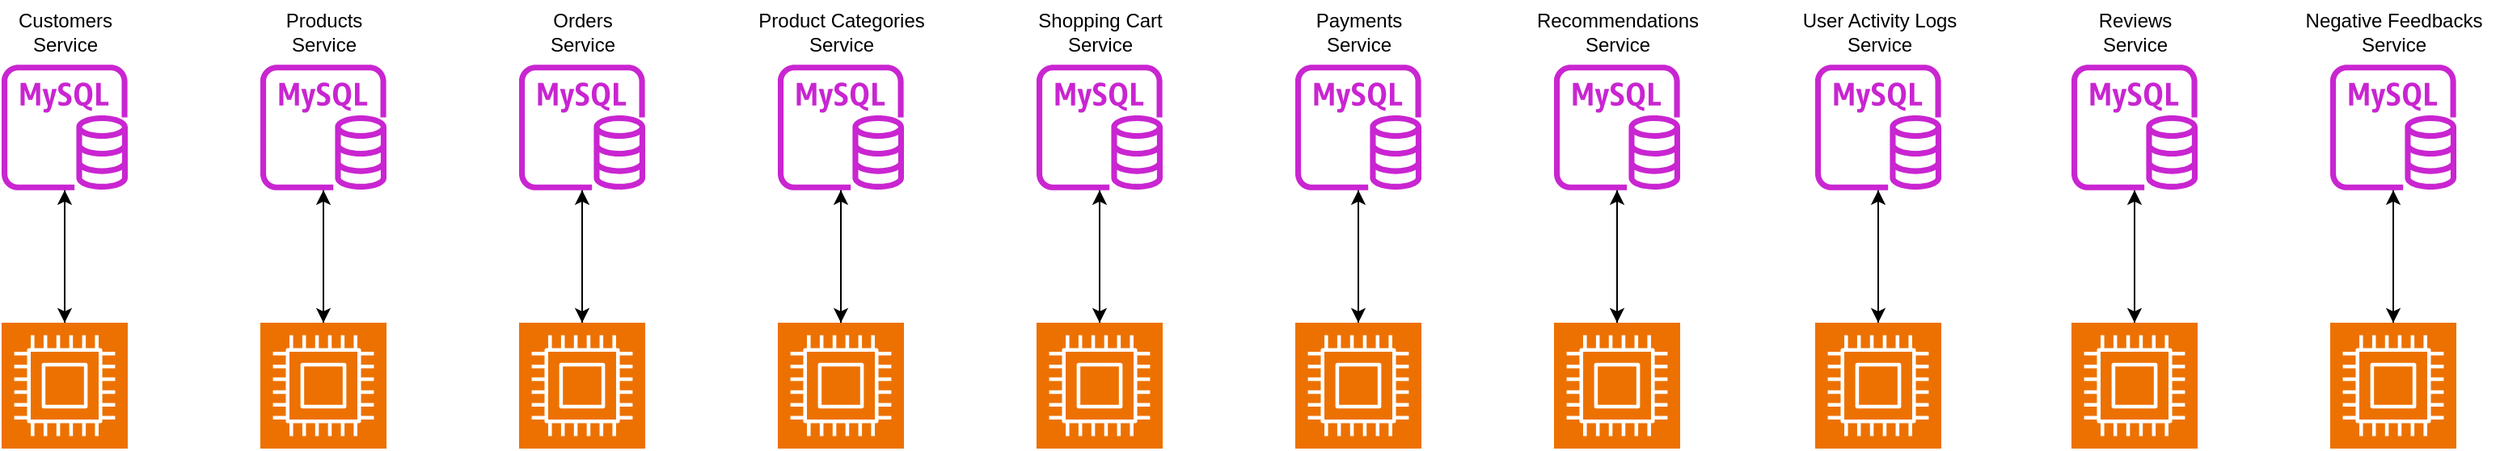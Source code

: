 <mxfile version="24.7.17">
  <diagram name="Página-1" id="aEjdef9hXo9N8EUUk8QP">
    <mxGraphModel dx="2514" dy="986" grid="1" gridSize="10" guides="1" tooltips="1" connect="1" arrows="1" fold="1" page="1" pageScale="1" pageWidth="827" pageHeight="1169" math="0" shadow="0">
      <root>
        <mxCell id="0" />
        <mxCell id="1" parent="0" />
        <mxCell id="WJp8ILU4OvAt7XPxl4bj-33" style="edgeStyle=orthogonalEdgeStyle;rounded=0;orthogonalLoop=1;jettySize=auto;html=1;" parent="1" source="WJp8ILU4OvAt7XPxl4bj-1" target="WJp8ILU4OvAt7XPxl4bj-29" edge="1">
          <mxGeometry relative="1" as="geometry" />
        </mxCell>
        <mxCell id="WJp8ILU4OvAt7XPxl4bj-1" value="" style="sketch=0;points=[[0,0,0],[0.25,0,0],[0.5,0,0],[0.75,0,0],[1,0,0],[0,1,0],[0.25,1,0],[0.5,1,0],[0.75,1,0],[1,1,0],[0,0.25,0],[0,0.5,0],[0,0.75,0],[1,0.25,0],[1,0.5,0],[1,0.75,0]];outlineConnect=0;fontColor=#232F3E;fillColor=#ED7100;strokeColor=#ffffff;dashed=0;verticalLabelPosition=bottom;verticalAlign=top;align=center;html=1;fontSize=12;fontStyle=0;aspect=fixed;shape=mxgraph.aws4.resourceIcon;resIcon=mxgraph.aws4.compute;" parent="1" vertex="1">
          <mxGeometry x="-717" y="467" width="78" height="78" as="geometry" />
        </mxCell>
        <mxCell id="WJp8ILU4OvAt7XPxl4bj-2" value="Customers&lt;div&gt;Service&lt;/div&gt;" style="text;html=1;align=center;verticalAlign=middle;resizable=0;points=[];autosize=1;strokeColor=none;fillColor=none;" parent="1" vertex="1">
          <mxGeometry x="-718" y="267" width="80" height="40" as="geometry" />
        </mxCell>
        <mxCell id="WJp8ILU4OvAt7XPxl4bj-31" style="edgeStyle=orthogonalEdgeStyle;rounded=0;orthogonalLoop=1;jettySize=auto;html=1;" parent="1" source="WJp8ILU4OvAt7XPxl4bj-3" target="WJp8ILU4OvAt7XPxl4bj-30" edge="1">
          <mxGeometry relative="1" as="geometry" />
        </mxCell>
        <mxCell id="WJp8ILU4OvAt7XPxl4bj-3" value="" style="sketch=0;points=[[0,0,0],[0.25,0,0],[0.5,0,0],[0.75,0,0],[1,0,0],[0,1,0],[0.25,1,0],[0.5,1,0],[0.75,1,0],[1,1,0],[0,0.25,0],[0,0.5,0],[0,0.75,0],[1,0.25,0],[1,0.5,0],[1,0.75,0]];outlineConnect=0;fontColor=#232F3E;fillColor=#ED7100;strokeColor=#ffffff;dashed=0;verticalLabelPosition=bottom;verticalAlign=top;align=center;html=1;fontSize=12;fontStyle=0;aspect=fixed;shape=mxgraph.aws4.resourceIcon;resIcon=mxgraph.aws4.compute;" parent="1" vertex="1">
          <mxGeometry x="-557" y="467" width="78" height="78" as="geometry" />
        </mxCell>
        <mxCell id="WJp8ILU4OvAt7XPxl4bj-4" value="Products&lt;div&gt;Service&lt;/div&gt;" style="text;html=1;align=center;verticalAlign=middle;resizable=0;points=[];autosize=1;strokeColor=none;fillColor=none;" parent="1" vertex="1">
          <mxGeometry x="-553" y="267" width="70" height="40" as="geometry" />
        </mxCell>
        <mxCell id="WJp8ILU4OvAt7XPxl4bj-36" value="" style="edgeStyle=orthogonalEdgeStyle;rounded=0;orthogonalLoop=1;jettySize=auto;html=1;" parent="1" source="WJp8ILU4OvAt7XPxl4bj-5" target="WJp8ILU4OvAt7XPxl4bj-35" edge="1">
          <mxGeometry relative="1" as="geometry" />
        </mxCell>
        <mxCell id="WJp8ILU4OvAt7XPxl4bj-5" value="" style="sketch=0;points=[[0,0,0],[0.25,0,0],[0.5,0,0],[0.75,0,0],[1,0,0],[0,1,0],[0.25,1,0],[0.5,1,0],[0.75,1,0],[1,1,0],[0,0.25,0],[0,0.5,0],[0,0.75,0],[1,0.25,0],[1,0.5,0],[1,0.75,0]];outlineConnect=0;fontColor=#232F3E;fillColor=#ED7100;strokeColor=#ffffff;dashed=0;verticalLabelPosition=bottom;verticalAlign=top;align=center;html=1;fontSize=12;fontStyle=0;aspect=fixed;shape=mxgraph.aws4.resourceIcon;resIcon=mxgraph.aws4.compute;" parent="1" vertex="1">
          <mxGeometry x="-397" y="467" width="78" height="78" as="geometry" />
        </mxCell>
        <mxCell id="WJp8ILU4OvAt7XPxl4bj-6" value="Orders&lt;div&gt;Service&lt;/div&gt;" style="text;html=1;align=center;verticalAlign=middle;resizable=0;points=[];autosize=1;strokeColor=none;fillColor=none;" parent="1" vertex="1">
          <mxGeometry x="-388" y="267" width="60" height="40" as="geometry" />
        </mxCell>
        <mxCell id="WJp8ILU4OvAt7XPxl4bj-45" value="" style="edgeStyle=orthogonalEdgeStyle;rounded=0;orthogonalLoop=1;jettySize=auto;html=1;" parent="1" source="WJp8ILU4OvAt7XPxl4bj-7" target="WJp8ILU4OvAt7XPxl4bj-38" edge="1">
          <mxGeometry relative="1" as="geometry" />
        </mxCell>
        <mxCell id="WJp8ILU4OvAt7XPxl4bj-7" value="" style="sketch=0;points=[[0,0,0],[0.25,0,0],[0.5,0,0],[0.75,0,0],[1,0,0],[0,1,0],[0.25,1,0],[0.5,1,0],[0.75,1,0],[1,1,0],[0,0.25,0],[0,0.5,0],[0,0.75,0],[1,0.25,0],[1,0.5,0],[1,0.75,0]];outlineConnect=0;fontColor=#232F3E;fillColor=#ED7100;strokeColor=#ffffff;dashed=0;verticalLabelPosition=bottom;verticalAlign=top;align=center;html=1;fontSize=12;fontStyle=0;aspect=fixed;shape=mxgraph.aws4.resourceIcon;resIcon=mxgraph.aws4.compute;" parent="1" vertex="1">
          <mxGeometry x="-237" y="467" width="78" height="78" as="geometry" />
        </mxCell>
        <mxCell id="WJp8ILU4OvAt7XPxl4bj-8" value="Product Categories&lt;div&gt;Service&lt;/div&gt;" style="text;html=1;align=center;verticalAlign=middle;resizable=0;points=[];autosize=1;strokeColor=none;fillColor=none;" parent="1" vertex="1">
          <mxGeometry x="-263" y="267" width="130" height="40" as="geometry" />
        </mxCell>
        <mxCell id="WJp8ILU4OvAt7XPxl4bj-47" value="" style="edgeStyle=orthogonalEdgeStyle;rounded=0;orthogonalLoop=1;jettySize=auto;html=1;" parent="1" source="WJp8ILU4OvAt7XPxl4bj-9" target="WJp8ILU4OvAt7XPxl4bj-39" edge="1">
          <mxGeometry relative="1" as="geometry" />
        </mxCell>
        <mxCell id="WJp8ILU4OvAt7XPxl4bj-9" value="" style="sketch=0;points=[[0,0,0],[0.25,0,0],[0.5,0,0],[0.75,0,0],[1,0,0],[0,1,0],[0.25,1,0],[0.5,1,0],[0.75,1,0],[1,1,0],[0,0.25,0],[0,0.5,0],[0,0.75,0],[1,0.25,0],[1,0.5,0],[1,0.75,0]];outlineConnect=0;fontColor=#232F3E;fillColor=#ED7100;strokeColor=#ffffff;dashed=0;verticalLabelPosition=bottom;verticalAlign=top;align=center;html=1;fontSize=12;fontStyle=0;aspect=fixed;shape=mxgraph.aws4.resourceIcon;resIcon=mxgraph.aws4.compute;" parent="1" vertex="1">
          <mxGeometry x="-77" y="467" width="78" height="78" as="geometry" />
        </mxCell>
        <mxCell id="WJp8ILU4OvAt7XPxl4bj-10" value="Shopping Cart&lt;div&gt;Service&lt;/div&gt;" style="text;html=1;align=center;verticalAlign=middle;resizable=0;points=[];autosize=1;strokeColor=none;fillColor=none;" parent="1" vertex="1">
          <mxGeometry x="-88" y="267" width="100" height="40" as="geometry" />
        </mxCell>
        <mxCell id="WJp8ILU4OvAt7XPxl4bj-49" value="" style="edgeStyle=orthogonalEdgeStyle;rounded=0;orthogonalLoop=1;jettySize=auto;html=1;" parent="1" source="WJp8ILU4OvAt7XPxl4bj-11" target="WJp8ILU4OvAt7XPxl4bj-40" edge="1">
          <mxGeometry relative="1" as="geometry" />
        </mxCell>
        <mxCell id="WJp8ILU4OvAt7XPxl4bj-11" value="" style="sketch=0;points=[[0,0,0],[0.25,0,0],[0.5,0,0],[0.75,0,0],[1,0,0],[0,1,0],[0.25,1,0],[0.5,1,0],[0.75,1,0],[1,1,0],[0,0.25,0],[0,0.5,0],[0,0.75,0],[1,0.25,0],[1,0.5,0],[1,0.75,0]];outlineConnect=0;fontColor=#232F3E;fillColor=#ED7100;strokeColor=#ffffff;dashed=0;verticalLabelPosition=bottom;verticalAlign=top;align=center;html=1;fontSize=12;fontStyle=0;aspect=fixed;shape=mxgraph.aws4.resourceIcon;resIcon=mxgraph.aws4.compute;" parent="1" vertex="1">
          <mxGeometry x="83" y="467" width="78" height="78" as="geometry" />
        </mxCell>
        <mxCell id="WJp8ILU4OvAt7XPxl4bj-12" value="Payments&lt;div&gt;Service&lt;/div&gt;" style="text;html=1;align=center;verticalAlign=middle;resizable=0;points=[];autosize=1;strokeColor=none;fillColor=none;" parent="1" vertex="1">
          <mxGeometry x="82" y="267" width="80" height="40" as="geometry" />
        </mxCell>
        <mxCell id="WJp8ILU4OvAt7XPxl4bj-51" value="" style="edgeStyle=orthogonalEdgeStyle;rounded=0;orthogonalLoop=1;jettySize=auto;html=1;" parent="1" source="WJp8ILU4OvAt7XPxl4bj-13" target="WJp8ILU4OvAt7XPxl4bj-41" edge="1">
          <mxGeometry relative="1" as="geometry" />
        </mxCell>
        <mxCell id="WJp8ILU4OvAt7XPxl4bj-13" value="" style="sketch=0;points=[[0,0,0],[0.25,0,0],[0.5,0,0],[0.75,0,0],[1,0,0],[0,1,0],[0.25,1,0],[0.5,1,0],[0.75,1,0],[1,1,0],[0,0.25,0],[0,0.5,0],[0,0.75,0],[1,0.25,0],[1,0.5,0],[1,0.75,0]];outlineConnect=0;fontColor=#232F3E;fillColor=#ED7100;strokeColor=#ffffff;dashed=0;verticalLabelPosition=bottom;verticalAlign=top;align=center;html=1;fontSize=12;fontStyle=0;aspect=fixed;shape=mxgraph.aws4.resourceIcon;resIcon=mxgraph.aws4.compute;" parent="1" vertex="1">
          <mxGeometry x="243" y="467" width="78" height="78" as="geometry" />
        </mxCell>
        <mxCell id="WJp8ILU4OvAt7XPxl4bj-14" value="Recommendations&lt;div&gt;Service&lt;/div&gt;" style="text;html=1;align=center;verticalAlign=middle;resizable=0;points=[];autosize=1;strokeColor=none;fillColor=none;" parent="1" vertex="1">
          <mxGeometry x="222" y="267" width="120" height="40" as="geometry" />
        </mxCell>
        <mxCell id="WJp8ILU4OvAt7XPxl4bj-53" value="" style="edgeStyle=orthogonalEdgeStyle;rounded=0;orthogonalLoop=1;jettySize=auto;html=1;" parent="1" source="WJp8ILU4OvAt7XPxl4bj-15" target="WJp8ILU4OvAt7XPxl4bj-42" edge="1">
          <mxGeometry relative="1" as="geometry" />
        </mxCell>
        <mxCell id="WJp8ILU4OvAt7XPxl4bj-15" value="" style="sketch=0;points=[[0,0,0],[0.25,0,0],[0.5,0,0],[0.75,0,0],[1,0,0],[0,1,0],[0.25,1,0],[0.5,1,0],[0.75,1,0],[1,1,0],[0,0.25,0],[0,0.5,0],[0,0.75,0],[1,0.25,0],[1,0.5,0],[1,0.75,0]];outlineConnect=0;fontColor=#232F3E;fillColor=#ED7100;strokeColor=#ffffff;dashed=0;verticalLabelPosition=bottom;verticalAlign=top;align=center;html=1;fontSize=12;fontStyle=0;aspect=fixed;shape=mxgraph.aws4.resourceIcon;resIcon=mxgraph.aws4.compute;" parent="1" vertex="1">
          <mxGeometry x="404.5" y="467" width="78" height="78" as="geometry" />
        </mxCell>
        <mxCell id="WJp8ILU4OvAt7XPxl4bj-16" value="User Activity Logs&lt;div&gt;Service&lt;/div&gt;" style="text;html=1;align=center;verticalAlign=middle;resizable=0;points=[];autosize=1;strokeColor=none;fillColor=none;" parent="1" vertex="1">
          <mxGeometry x="383.5" y="267" width="120" height="40" as="geometry" />
        </mxCell>
        <mxCell id="WJp8ILU4OvAt7XPxl4bj-55" value="" style="edgeStyle=orthogonalEdgeStyle;rounded=0;orthogonalLoop=1;jettySize=auto;html=1;" parent="1" source="WJp8ILU4OvAt7XPxl4bj-17" target="WJp8ILU4OvAt7XPxl4bj-43" edge="1">
          <mxGeometry relative="1" as="geometry" />
        </mxCell>
        <mxCell id="WJp8ILU4OvAt7XPxl4bj-17" value="" style="sketch=0;points=[[0,0,0],[0.25,0,0],[0.5,0,0],[0.75,0,0],[1,0,0],[0,1,0],[0.25,1,0],[0.5,1,0],[0.75,1,0],[1,1,0],[0,0.25,0],[0,0.5,0],[0,0.75,0],[1,0.25,0],[1,0.5,0],[1,0.75,0]];outlineConnect=0;fontColor=#232F3E;fillColor=#ED7100;strokeColor=#ffffff;dashed=0;verticalLabelPosition=bottom;verticalAlign=top;align=center;html=1;fontSize=12;fontStyle=0;aspect=fixed;shape=mxgraph.aws4.resourceIcon;resIcon=mxgraph.aws4.compute;" parent="1" vertex="1">
          <mxGeometry x="563" y="467" width="78" height="78" as="geometry" />
        </mxCell>
        <mxCell id="WJp8ILU4OvAt7XPxl4bj-18" value="Reviews&lt;div&gt;Service&lt;/div&gt;" style="text;html=1;align=center;verticalAlign=middle;resizable=0;points=[];autosize=1;strokeColor=none;fillColor=none;" parent="1" vertex="1">
          <mxGeometry x="567" y="267" width="70" height="40" as="geometry" />
        </mxCell>
        <mxCell id="WJp8ILU4OvAt7XPxl4bj-57" value="" style="edgeStyle=orthogonalEdgeStyle;rounded=0;orthogonalLoop=1;jettySize=auto;html=1;" parent="1" source="WJp8ILU4OvAt7XPxl4bj-19" target="WJp8ILU4OvAt7XPxl4bj-44" edge="1">
          <mxGeometry relative="1" as="geometry" />
        </mxCell>
        <mxCell id="WJp8ILU4OvAt7XPxl4bj-19" value="" style="sketch=0;points=[[0,0,0],[0.25,0,0],[0.5,0,0],[0.75,0,0],[1,0,0],[0,1,0],[0.25,1,0],[0.5,1,0],[0.75,1,0],[1,1,0],[0,0.25,0],[0,0.5,0],[0,0.75,0],[1,0.25,0],[1,0.5,0],[1,0.75,0]];outlineConnect=0;fontColor=#232F3E;fillColor=#ED7100;strokeColor=#ffffff;dashed=0;verticalLabelPosition=bottom;verticalAlign=top;align=center;html=1;fontSize=12;fontStyle=0;aspect=fixed;shape=mxgraph.aws4.resourceIcon;resIcon=mxgraph.aws4.compute;" parent="1" vertex="1">
          <mxGeometry x="723" y="467" width="78" height="78" as="geometry" />
        </mxCell>
        <mxCell id="WJp8ILU4OvAt7XPxl4bj-20" value="Negative Feedbacks&lt;div&gt;Service&lt;/div&gt;" style="text;html=1;align=center;verticalAlign=middle;resizable=0;points=[];autosize=1;strokeColor=none;fillColor=none;" parent="1" vertex="1">
          <mxGeometry x="697" y="267" width="130" height="40" as="geometry" />
        </mxCell>
        <mxCell id="WJp8ILU4OvAt7XPxl4bj-29" value="" style="sketch=0;outlineConnect=0;fontColor=#232F3E;gradientColor=none;fillColor=#C925D1;strokeColor=none;dashed=0;verticalLabelPosition=bottom;verticalAlign=top;align=center;html=1;fontSize=12;fontStyle=0;aspect=fixed;pointerEvents=1;shape=mxgraph.aws4.rds_mysql_instance;" parent="1" vertex="1">
          <mxGeometry x="-717" y="307" width="78" height="78" as="geometry" />
        </mxCell>
        <mxCell id="WJp8ILU4OvAt7XPxl4bj-30" value="" style="sketch=0;outlineConnect=0;fontColor=#232F3E;gradientColor=none;fillColor=#C925D1;strokeColor=none;dashed=0;verticalLabelPosition=bottom;verticalAlign=top;align=center;html=1;fontSize=12;fontStyle=0;aspect=fixed;pointerEvents=1;shape=mxgraph.aws4.rds_mysql_instance;" parent="1" vertex="1">
          <mxGeometry x="-557" y="307" width="78" height="78" as="geometry" />
        </mxCell>
        <mxCell id="WJp8ILU4OvAt7XPxl4bj-32" style="edgeStyle=orthogonalEdgeStyle;rounded=0;orthogonalLoop=1;jettySize=auto;html=1;entryX=0.5;entryY=0;entryDx=0;entryDy=0;entryPerimeter=0;" parent="1" source="WJp8ILU4OvAt7XPxl4bj-30" target="WJp8ILU4OvAt7XPxl4bj-3" edge="1">
          <mxGeometry relative="1" as="geometry" />
        </mxCell>
        <mxCell id="WJp8ILU4OvAt7XPxl4bj-34" style="edgeStyle=orthogonalEdgeStyle;rounded=0;orthogonalLoop=1;jettySize=auto;html=1;entryX=0.5;entryY=0;entryDx=0;entryDy=0;entryPerimeter=0;" parent="1" source="WJp8ILU4OvAt7XPxl4bj-29" target="WJp8ILU4OvAt7XPxl4bj-1" edge="1">
          <mxGeometry relative="1" as="geometry" />
        </mxCell>
        <mxCell id="WJp8ILU4OvAt7XPxl4bj-35" value="" style="sketch=0;outlineConnect=0;fontColor=#232F3E;gradientColor=none;fillColor=#C925D1;strokeColor=none;dashed=0;verticalLabelPosition=bottom;verticalAlign=top;align=center;html=1;fontSize=12;fontStyle=0;aspect=fixed;pointerEvents=1;shape=mxgraph.aws4.rds_mysql_instance;" parent="1" vertex="1">
          <mxGeometry x="-397" y="307" width="78" height="78" as="geometry" />
        </mxCell>
        <mxCell id="WJp8ILU4OvAt7XPxl4bj-37" style="edgeStyle=orthogonalEdgeStyle;rounded=0;orthogonalLoop=1;jettySize=auto;html=1;entryX=0.5;entryY=0;entryDx=0;entryDy=0;entryPerimeter=0;" parent="1" source="WJp8ILU4OvAt7XPxl4bj-35" target="WJp8ILU4OvAt7XPxl4bj-5" edge="1">
          <mxGeometry relative="1" as="geometry" />
        </mxCell>
        <mxCell id="WJp8ILU4OvAt7XPxl4bj-38" value="" style="sketch=0;outlineConnect=0;fontColor=#232F3E;gradientColor=none;fillColor=#C925D1;strokeColor=none;dashed=0;verticalLabelPosition=bottom;verticalAlign=top;align=center;html=1;fontSize=12;fontStyle=0;aspect=fixed;pointerEvents=1;shape=mxgraph.aws4.rds_mysql_instance;" parent="1" vertex="1">
          <mxGeometry x="-237" y="307" width="78" height="78" as="geometry" />
        </mxCell>
        <mxCell id="WJp8ILU4OvAt7XPxl4bj-39" value="" style="sketch=0;outlineConnect=0;fontColor=#232F3E;gradientColor=none;fillColor=#C925D1;strokeColor=none;dashed=0;verticalLabelPosition=bottom;verticalAlign=top;align=center;html=1;fontSize=12;fontStyle=0;aspect=fixed;pointerEvents=1;shape=mxgraph.aws4.rds_mysql_instance;" parent="1" vertex="1">
          <mxGeometry x="-77" y="307" width="78" height="78" as="geometry" />
        </mxCell>
        <mxCell id="WJp8ILU4OvAt7XPxl4bj-40" value="" style="sketch=0;outlineConnect=0;fontColor=#232F3E;gradientColor=none;fillColor=#C925D1;strokeColor=none;dashed=0;verticalLabelPosition=bottom;verticalAlign=top;align=center;html=1;fontSize=12;fontStyle=0;aspect=fixed;pointerEvents=1;shape=mxgraph.aws4.rds_mysql_instance;" parent="1" vertex="1">
          <mxGeometry x="83" y="307" width="78" height="78" as="geometry" />
        </mxCell>
        <mxCell id="WJp8ILU4OvAt7XPxl4bj-41" value="" style="sketch=0;outlineConnect=0;fontColor=#232F3E;gradientColor=none;fillColor=#C925D1;strokeColor=none;dashed=0;verticalLabelPosition=bottom;verticalAlign=top;align=center;html=1;fontSize=12;fontStyle=0;aspect=fixed;pointerEvents=1;shape=mxgraph.aws4.rds_mysql_instance;" parent="1" vertex="1">
          <mxGeometry x="243" y="307" width="78" height="78" as="geometry" />
        </mxCell>
        <mxCell id="WJp8ILU4OvAt7XPxl4bj-42" value="" style="sketch=0;outlineConnect=0;fontColor=#232F3E;gradientColor=none;fillColor=#C925D1;strokeColor=none;dashed=0;verticalLabelPosition=bottom;verticalAlign=top;align=center;html=1;fontSize=12;fontStyle=0;aspect=fixed;pointerEvents=1;shape=mxgraph.aws4.rds_mysql_instance;" parent="1" vertex="1">
          <mxGeometry x="404.5" y="307" width="78" height="78" as="geometry" />
        </mxCell>
        <mxCell id="WJp8ILU4OvAt7XPxl4bj-56" style="edgeStyle=orthogonalEdgeStyle;rounded=0;orthogonalLoop=1;jettySize=auto;html=1;" parent="1" source="WJp8ILU4OvAt7XPxl4bj-43" target="WJp8ILU4OvAt7XPxl4bj-17" edge="1">
          <mxGeometry relative="1" as="geometry" />
        </mxCell>
        <mxCell id="WJp8ILU4OvAt7XPxl4bj-43" value="" style="sketch=0;outlineConnect=0;fontColor=#232F3E;gradientColor=none;fillColor=#C925D1;strokeColor=none;dashed=0;verticalLabelPosition=bottom;verticalAlign=top;align=center;html=1;fontSize=12;fontStyle=0;aspect=fixed;pointerEvents=1;shape=mxgraph.aws4.rds_mysql_instance;" parent="1" vertex="1">
          <mxGeometry x="563" y="307" width="78" height="78" as="geometry" />
        </mxCell>
        <mxCell id="WJp8ILU4OvAt7XPxl4bj-44" value="" style="sketch=0;outlineConnect=0;fontColor=#232F3E;gradientColor=none;fillColor=#C925D1;strokeColor=none;dashed=0;verticalLabelPosition=bottom;verticalAlign=top;align=center;html=1;fontSize=12;fontStyle=0;aspect=fixed;pointerEvents=1;shape=mxgraph.aws4.rds_mysql_instance;" parent="1" vertex="1">
          <mxGeometry x="723" y="307" width="78" height="78" as="geometry" />
        </mxCell>
        <mxCell id="WJp8ILU4OvAt7XPxl4bj-46" style="edgeStyle=orthogonalEdgeStyle;rounded=0;orthogonalLoop=1;jettySize=auto;html=1;entryX=0.5;entryY=0;entryDx=0;entryDy=0;entryPerimeter=0;" parent="1" source="WJp8ILU4OvAt7XPxl4bj-38" target="WJp8ILU4OvAt7XPxl4bj-7" edge="1">
          <mxGeometry relative="1" as="geometry" />
        </mxCell>
        <mxCell id="WJp8ILU4OvAt7XPxl4bj-48" style="edgeStyle=orthogonalEdgeStyle;rounded=0;orthogonalLoop=1;jettySize=auto;html=1;entryX=0.5;entryY=0;entryDx=0;entryDy=0;entryPerimeter=0;" parent="1" source="WJp8ILU4OvAt7XPxl4bj-39" target="WJp8ILU4OvAt7XPxl4bj-9" edge="1">
          <mxGeometry relative="1" as="geometry" />
        </mxCell>
        <mxCell id="WJp8ILU4OvAt7XPxl4bj-50" style="edgeStyle=orthogonalEdgeStyle;rounded=0;orthogonalLoop=1;jettySize=auto;html=1;entryX=0.5;entryY=0;entryDx=0;entryDy=0;entryPerimeter=0;" parent="1" source="WJp8ILU4OvAt7XPxl4bj-40" target="WJp8ILU4OvAt7XPxl4bj-11" edge="1">
          <mxGeometry relative="1" as="geometry" />
        </mxCell>
        <mxCell id="WJp8ILU4OvAt7XPxl4bj-52" style="edgeStyle=orthogonalEdgeStyle;rounded=0;orthogonalLoop=1;jettySize=auto;html=1;entryX=0.5;entryY=0;entryDx=0;entryDy=0;entryPerimeter=0;" parent="1" source="WJp8ILU4OvAt7XPxl4bj-41" target="WJp8ILU4OvAt7XPxl4bj-13" edge="1">
          <mxGeometry relative="1" as="geometry" />
        </mxCell>
        <mxCell id="WJp8ILU4OvAt7XPxl4bj-54" style="edgeStyle=orthogonalEdgeStyle;rounded=0;orthogonalLoop=1;jettySize=auto;html=1;entryX=0.5;entryY=0;entryDx=0;entryDy=0;entryPerimeter=0;" parent="1" source="WJp8ILU4OvAt7XPxl4bj-42" target="WJp8ILU4OvAt7XPxl4bj-15" edge="1">
          <mxGeometry relative="1" as="geometry" />
        </mxCell>
        <mxCell id="WJp8ILU4OvAt7XPxl4bj-58" style="edgeStyle=orthogonalEdgeStyle;rounded=0;orthogonalLoop=1;jettySize=auto;html=1;entryX=0.5;entryY=0;entryDx=0;entryDy=0;entryPerimeter=0;" parent="1" source="WJp8ILU4OvAt7XPxl4bj-44" target="WJp8ILU4OvAt7XPxl4bj-19" edge="1">
          <mxGeometry relative="1" as="geometry" />
        </mxCell>
      </root>
    </mxGraphModel>
  </diagram>
</mxfile>
